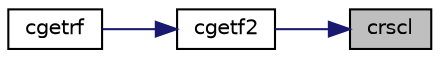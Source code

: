 digraph "crscl"
{
 // LATEX_PDF_SIZE
  edge [fontname="Helvetica",fontsize="10",labelfontname="Helvetica",labelfontsize="10"];
  node [fontname="Helvetica",fontsize="10",shape=record];
  rankdir="RL";
  Node1 [label="crscl",height=0.2,width=0.4,color="black", fillcolor="grey75", style="filled", fontcolor="black",tooltip="CRSCL multiplies a vector by the reciprocal of a real scalar."];
  Node1 -> Node2 [dir="back",color="midnightblue",fontsize="10",style="solid",fontname="Helvetica"];
  Node2 [label="cgetf2",height=0.2,width=0.4,color="black", fillcolor="white", style="filled",URL="$cgetf2_8f.html#ad3da89f6345c89a215bb9010da688a8b",tooltip="CGETF2 computes the LU factorization of a general m-by-n matrix using partial pivoting with row inter..."];
  Node2 -> Node3 [dir="back",color="midnightblue",fontsize="10",style="solid",fontname="Helvetica"];
  Node3 [label="cgetrf",height=0.2,width=0.4,color="black", fillcolor="white", style="filled",URL="$VARIANTS_2lu_2CR_2cgetrf_8f.html#aed8e85049ecfb314d259bfdb3908a60d",tooltip="CGETRF VARIANT: Crout Level 3 BLAS version of the algorithm."];
}
